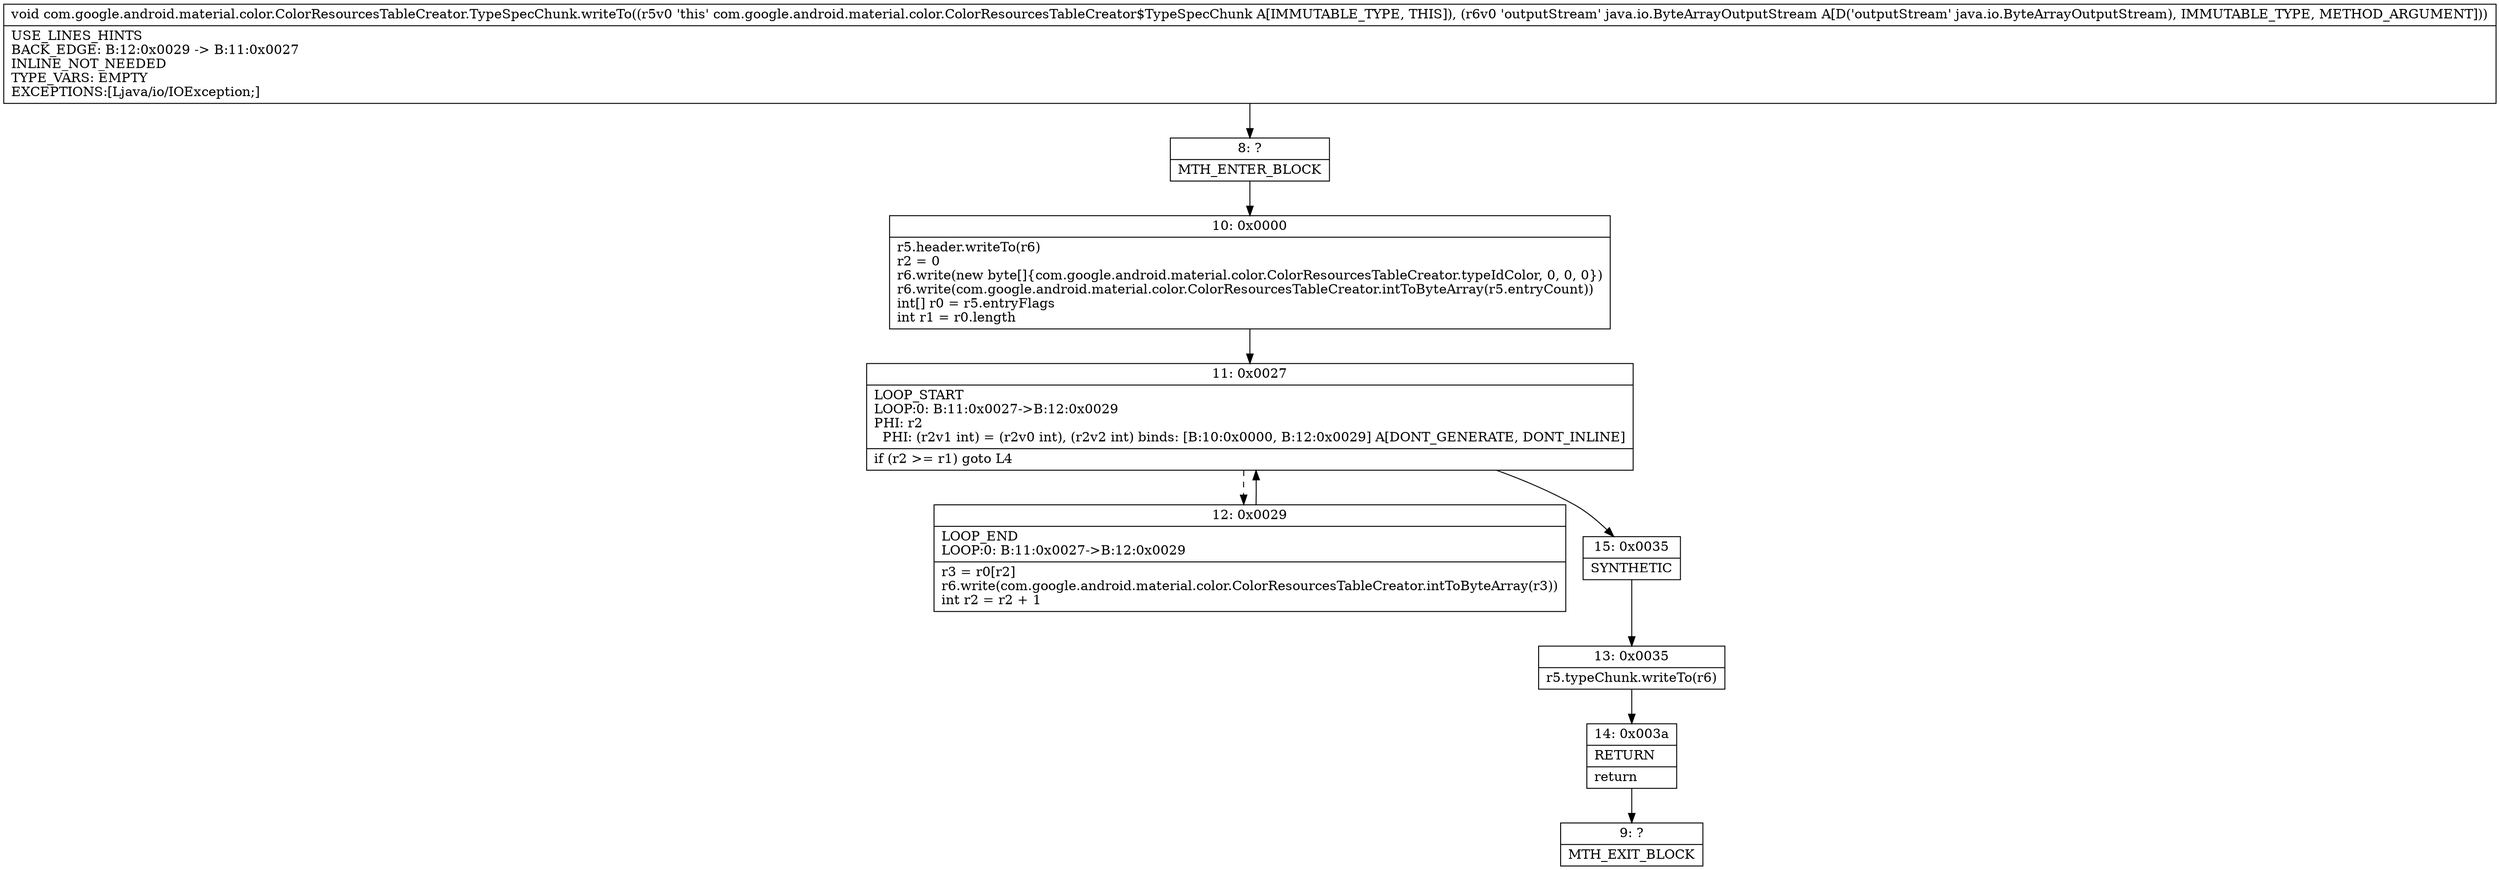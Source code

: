 digraph "CFG forcom.google.android.material.color.ColorResourcesTableCreator.TypeSpecChunk.writeTo(Ljava\/io\/ByteArrayOutputStream;)V" {
Node_8 [shape=record,label="{8\:\ ?|MTH_ENTER_BLOCK\l}"];
Node_10 [shape=record,label="{10\:\ 0x0000|r5.header.writeTo(r6)\lr2 = 0\lr6.write(new byte[]\{com.google.android.material.color.ColorResourcesTableCreator.typeIdColor, 0, 0, 0\})\lr6.write(com.google.android.material.color.ColorResourcesTableCreator.intToByteArray(r5.entryCount))\lint[] r0 = r5.entryFlags\lint r1 = r0.length\l}"];
Node_11 [shape=record,label="{11\:\ 0x0027|LOOP_START\lLOOP:0: B:11:0x0027\-\>B:12:0x0029\lPHI: r2 \l  PHI: (r2v1 int) = (r2v0 int), (r2v2 int) binds: [B:10:0x0000, B:12:0x0029] A[DONT_GENERATE, DONT_INLINE]\l|if (r2 \>= r1) goto L4\l}"];
Node_12 [shape=record,label="{12\:\ 0x0029|LOOP_END\lLOOP:0: B:11:0x0027\-\>B:12:0x0029\l|r3 = r0[r2]\lr6.write(com.google.android.material.color.ColorResourcesTableCreator.intToByteArray(r3))\lint r2 = r2 + 1\l}"];
Node_15 [shape=record,label="{15\:\ 0x0035|SYNTHETIC\l}"];
Node_13 [shape=record,label="{13\:\ 0x0035|r5.typeChunk.writeTo(r6)\l}"];
Node_14 [shape=record,label="{14\:\ 0x003a|RETURN\l|return\l}"];
Node_9 [shape=record,label="{9\:\ ?|MTH_EXIT_BLOCK\l}"];
MethodNode[shape=record,label="{void com.google.android.material.color.ColorResourcesTableCreator.TypeSpecChunk.writeTo((r5v0 'this' com.google.android.material.color.ColorResourcesTableCreator$TypeSpecChunk A[IMMUTABLE_TYPE, THIS]), (r6v0 'outputStream' java.io.ByteArrayOutputStream A[D('outputStream' java.io.ByteArrayOutputStream), IMMUTABLE_TYPE, METHOD_ARGUMENT]))  | USE_LINES_HINTS\lBACK_EDGE: B:12:0x0029 \-\> B:11:0x0027\lINLINE_NOT_NEEDED\lTYPE_VARS: EMPTY\lEXCEPTIONS:[Ljava\/io\/IOException;]\l}"];
MethodNode -> Node_8;Node_8 -> Node_10;
Node_10 -> Node_11;
Node_11 -> Node_12[style=dashed];
Node_11 -> Node_15;
Node_12 -> Node_11;
Node_15 -> Node_13;
Node_13 -> Node_14;
Node_14 -> Node_9;
}

